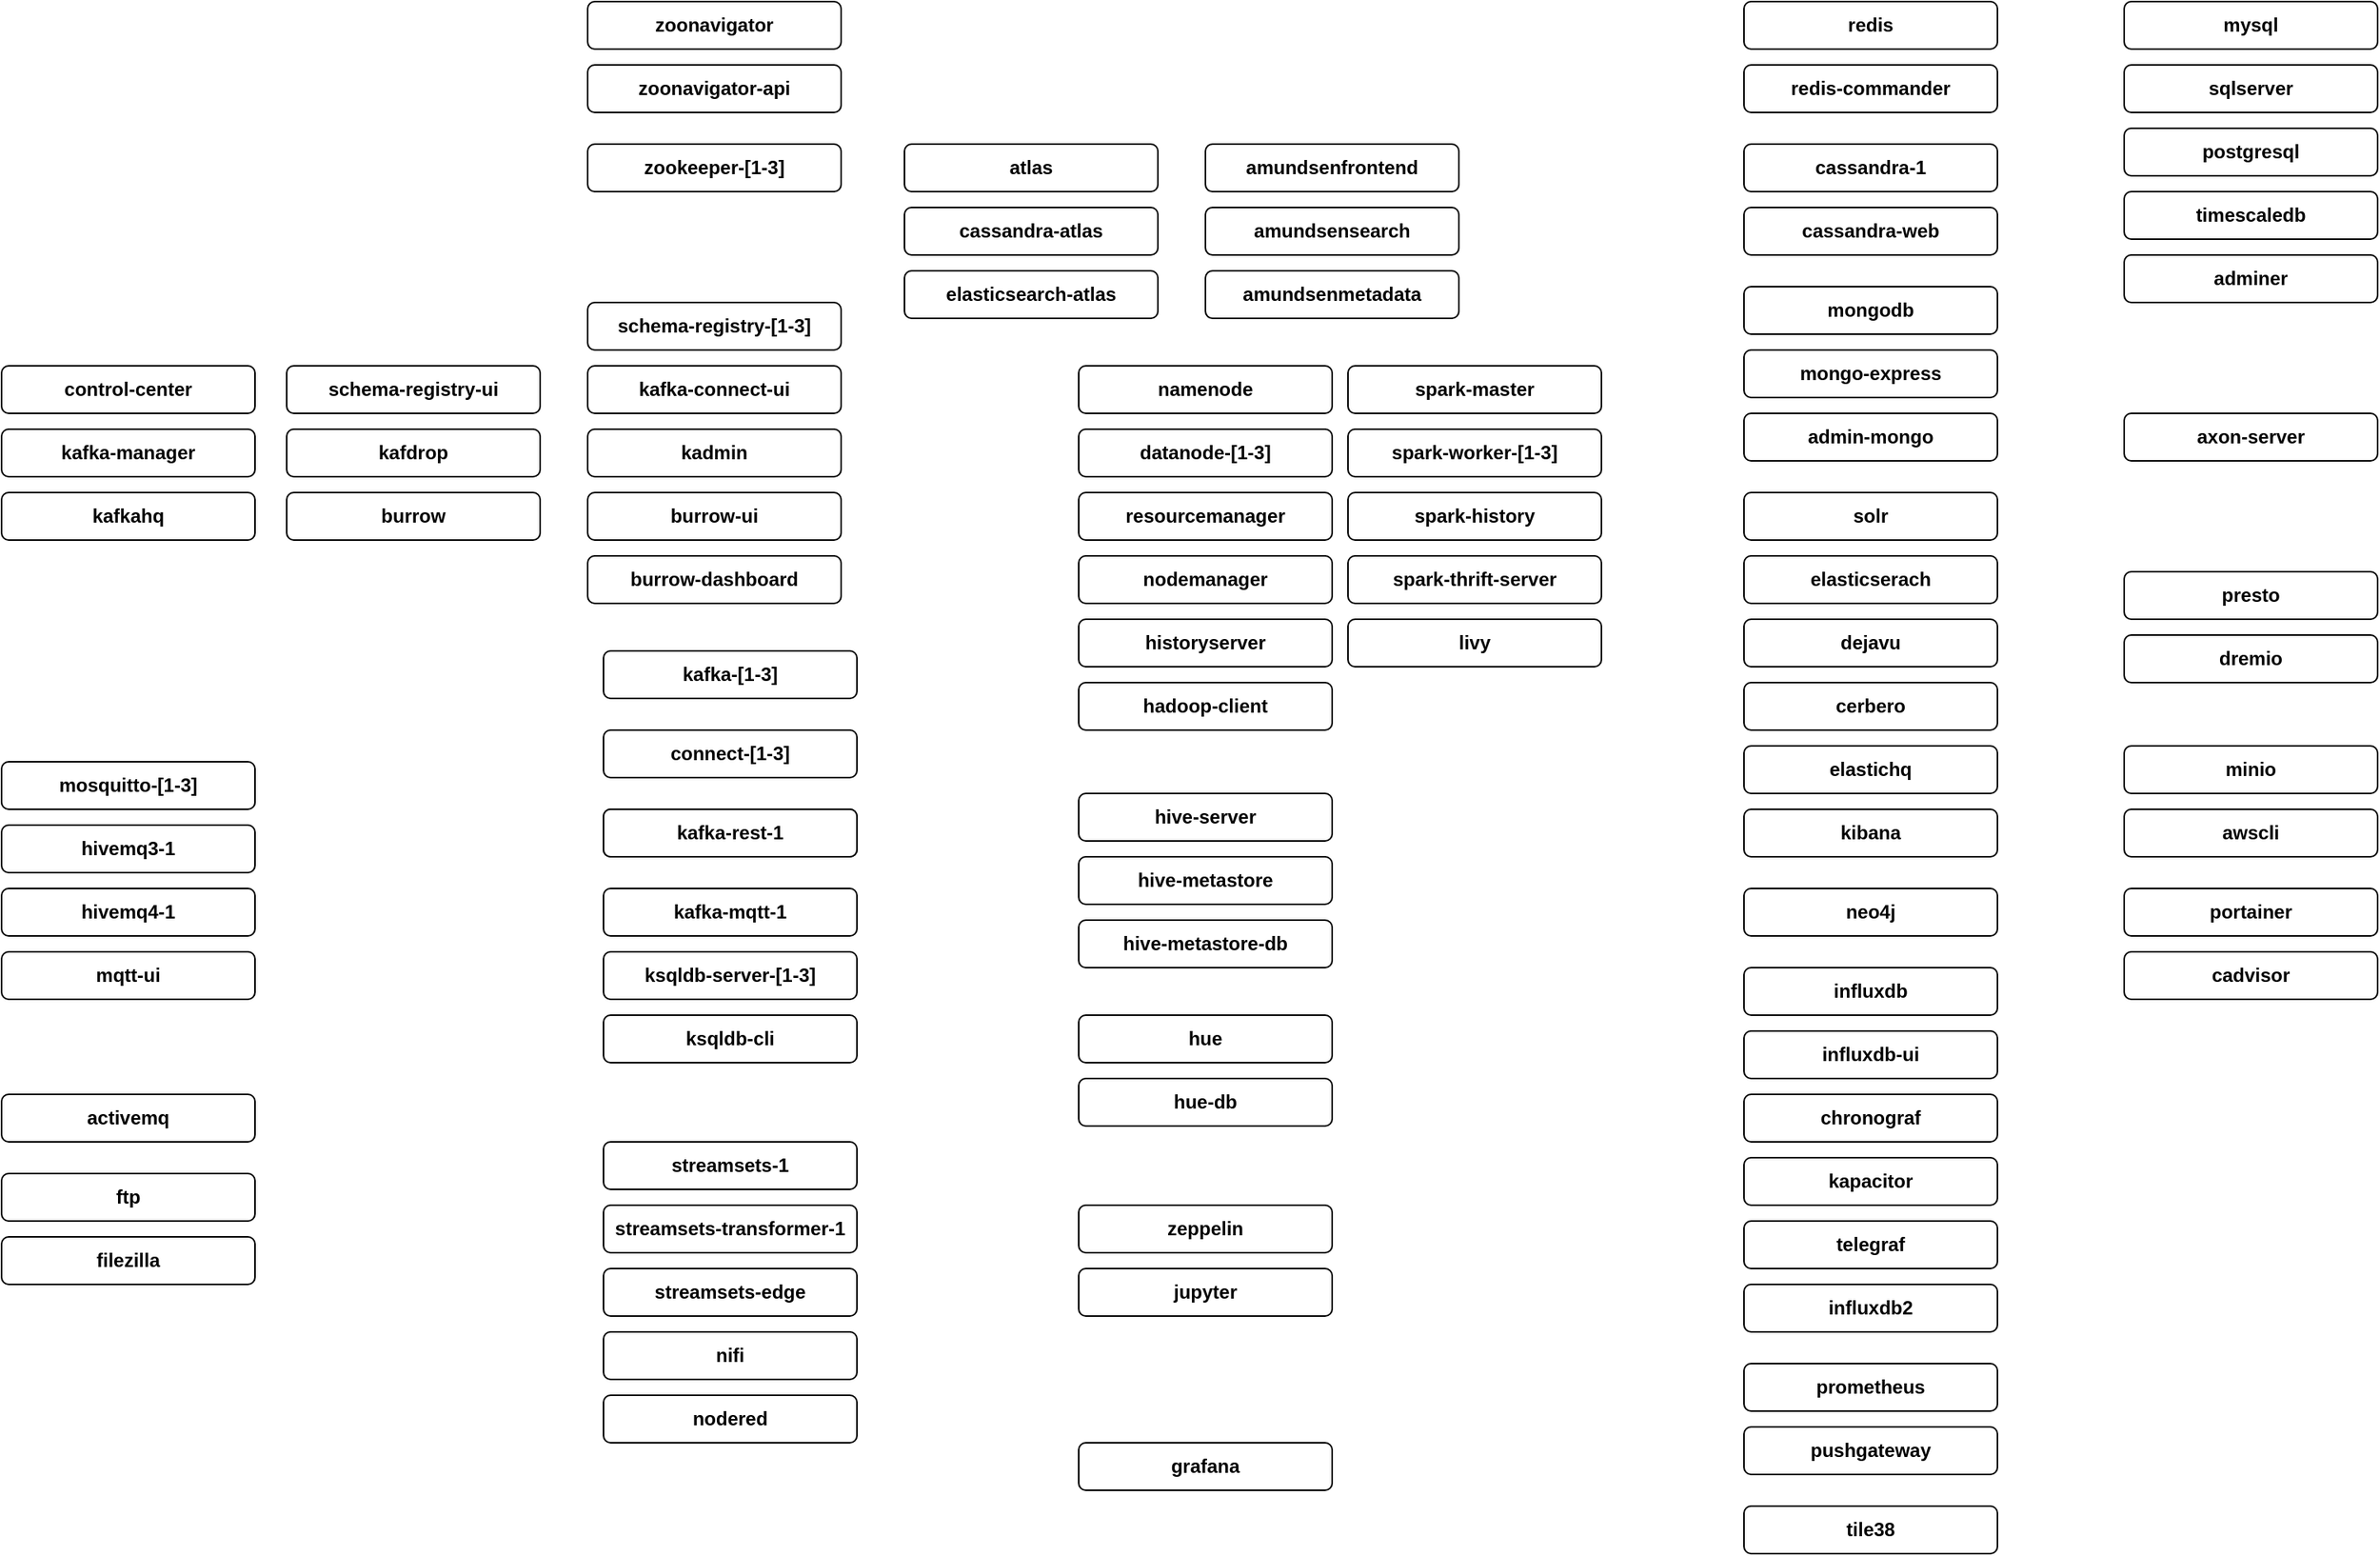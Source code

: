 <mxfile version="12.6.5" type="device" pages="2"><diagram id="VMnP0e2BGriQt2estQrS" name="Page-1"><mxGraphModel dx="1933" dy="2310" grid="1" gridSize="10" guides="1" tooltips="1" connect="1" arrows="1" fold="1" page="1" pageScale="1" pageWidth="827" pageHeight="1169" math="0" shadow="0"><root><mxCell id="0"/><mxCell id="1" parent="0"/><mxCell id="eRqvAZJEBBvxbPLApIU_-1" value="&lt;b&gt;zookeeper-[1-3]&lt;/b&gt;" style="rounded=1;whiteSpace=wrap;html=1;" parent="1" vertex="1"><mxGeometry x="170" y="-210" width="160" height="30" as="geometry"/></mxCell><mxCell id="eRqvAZJEBBvxbPLApIU_-2" value="&lt;b&gt;kafka-[1-3]&lt;/b&gt;" style="rounded=1;whiteSpace=wrap;html=1;" parent="1" vertex="1"><mxGeometry x="180" y="110" width="160" height="30" as="geometry"/></mxCell><mxCell id="eRqvAZJEBBvxbPLApIU_-3" value="&lt;b&gt;atlas&lt;/b&gt;" style="rounded=1;whiteSpace=wrap;html=1;" parent="1" vertex="1"><mxGeometry x="370" y="-210" width="160" height="30" as="geometry"/></mxCell><mxCell id="eRqvAZJEBBvxbPLApIU_-4" value="&lt;b&gt;zoonavigator-api&lt;/b&gt;" style="rounded=1;whiteSpace=wrap;html=1;" parent="1" vertex="1"><mxGeometry x="170" y="-260" width="160" height="30" as="geometry"/></mxCell><mxCell id="eRqvAZJEBBvxbPLApIU_-5" value="&lt;b&gt;zoonavigator&lt;/b&gt;" style="rounded=1;whiteSpace=wrap;html=1;" parent="1" vertex="1"><mxGeometry x="170" y="-300" width="160" height="30" as="geometry"/></mxCell><mxCell id="eRqvAZJEBBvxbPLApIU_-6" value="&lt;b&gt;connect-[1-3]&lt;/b&gt;" style="rounded=1;whiteSpace=wrap;html=1;" parent="1" vertex="1"><mxGeometry x="180" y="160" width="160" height="30" as="geometry"/></mxCell><mxCell id="eRqvAZJEBBvxbPLApIU_-7" value="&lt;b&gt;schema-registry-[1-3]&lt;/b&gt;" style="rounded=1;whiteSpace=wrap;html=1;" parent="1" vertex="1"><mxGeometry x="170" y="-110" width="160" height="30" as="geometry"/></mxCell><mxCell id="eRqvAZJEBBvxbPLApIU_-8" value="&lt;b&gt;ksqldb-server-[1-3]&lt;/b&gt;" style="rounded=1;whiteSpace=wrap;html=1;" parent="1" vertex="1"><mxGeometry x="180" y="300" width="160" height="30" as="geometry"/></mxCell><mxCell id="eRqvAZJEBBvxbPLApIU_-9" value="&lt;b&gt;ksqldb-cli&lt;/b&gt;" style="rounded=1;whiteSpace=wrap;html=1;" parent="1" vertex="1"><mxGeometry x="180" y="340" width="160" height="30" as="geometry"/></mxCell><mxCell id="eRqvAZJEBBvxbPLApIU_-10" value="&lt;b&gt;control-center&lt;/b&gt;" style="rounded=1;whiteSpace=wrap;html=1;" parent="1" vertex="1"><mxGeometry x="-200" y="-70" width="160" height="30" as="geometry"/></mxCell><mxCell id="eRqvAZJEBBvxbPLApIU_-11" value="&lt;b&gt;kafka-rest-1&lt;/b&gt;" style="rounded=1;whiteSpace=wrap;html=1;" parent="1" vertex="1"><mxGeometry x="180" y="210" width="160" height="30" as="geometry"/></mxCell><mxCell id="eRqvAZJEBBvxbPLApIU_-12" value="&lt;b&gt;kafka-rest-1&lt;/b&gt;" style="rounded=1;whiteSpace=wrap;html=1;" parent="1" vertex="1"><mxGeometry x="180" y="210" width="160" height="30" as="geometry"/></mxCell><mxCell id="eRqvAZJEBBvxbPLApIU_-13" value="&lt;b&gt;kafka-mqtt-1&lt;/b&gt;" style="rounded=1;whiteSpace=wrap;html=1;" parent="1" vertex="1"><mxGeometry x="180" y="260" width="160" height="30" as="geometry"/></mxCell><mxCell id="eRqvAZJEBBvxbPLApIU_-14" value="&lt;b&gt;schema-registry-ui&lt;/b&gt;" style="rounded=1;whiteSpace=wrap;html=1;" parent="1" vertex="1"><mxGeometry x="-20" y="-70" width="160" height="30" as="geometry"/></mxCell><mxCell id="eRqvAZJEBBvxbPLApIU_-15" value="&lt;b&gt;kafka-connect-ui&lt;/b&gt;" style="rounded=1;whiteSpace=wrap;html=1;" parent="1" vertex="1"><mxGeometry x="170" y="-70" width="160" height="30" as="geometry"/></mxCell><mxCell id="eRqvAZJEBBvxbPLApIU_-16" value="&lt;b&gt;kafka-manager&lt;/b&gt;" style="rounded=1;whiteSpace=wrap;html=1;" parent="1" vertex="1"><mxGeometry x="-200" y="-30" width="160" height="30" as="geometry"/></mxCell><mxCell id="eRqvAZJEBBvxbPLApIU_-17" value="&lt;b&gt;kafdrop&lt;/b&gt;" style="rounded=1;whiteSpace=wrap;html=1;" parent="1" vertex="1"><mxGeometry x="-20" y="-30" width="160" height="30" as="geometry"/></mxCell><mxCell id="eRqvAZJEBBvxbPLApIU_-18" value="&lt;b&gt;kadmin&lt;/b&gt;" style="rounded=1;whiteSpace=wrap;html=1;" parent="1" vertex="1"><mxGeometry x="170" y="-30" width="160" height="30" as="geometry"/></mxCell><mxCell id="eRqvAZJEBBvxbPLApIU_-19" value="&lt;b&gt;kafkahq&lt;/b&gt;" style="rounded=1;whiteSpace=wrap;html=1;" parent="1" vertex="1"><mxGeometry x="-200" y="10" width="160" height="30" as="geometry"/></mxCell><mxCell id="eRqvAZJEBBvxbPLApIU_-20" value="&lt;b&gt;burrow&lt;/b&gt;" style="rounded=1;whiteSpace=wrap;html=1;" parent="1" vertex="1"><mxGeometry x="-20" y="10" width="160" height="30" as="geometry"/></mxCell><mxCell id="eRqvAZJEBBvxbPLApIU_-21" value="&lt;b&gt;burrow-ui&lt;/b&gt;" style="rounded=1;whiteSpace=wrap;html=1;" parent="1" vertex="1"><mxGeometry x="170" y="10" width="160" height="30" as="geometry"/></mxCell><mxCell id="eRqvAZJEBBvxbPLApIU_-22" value="&lt;b&gt;burrow-dashboard&lt;/b&gt;" style="rounded=1;whiteSpace=wrap;html=1;" parent="1" vertex="1"><mxGeometry x="170" y="50" width="160" height="30" as="geometry"/></mxCell><mxCell id="eRqvAZJEBBvxbPLApIU_-23" value="&lt;b&gt;namenode&lt;/b&gt;" style="rounded=1;whiteSpace=wrap;html=1;" parent="1" vertex="1"><mxGeometry x="480" y="-70" width="160" height="30" as="geometry"/></mxCell><mxCell id="eRqvAZJEBBvxbPLApIU_-24" value="&lt;b&gt;datanode-[1-3]&lt;/b&gt;" style="rounded=1;whiteSpace=wrap;html=1;" parent="1" vertex="1"><mxGeometry x="480" y="-30" width="160" height="30" as="geometry"/></mxCell><mxCell id="eRqvAZJEBBvxbPLApIU_-25" value="&lt;b&gt;resourcemanager&lt;/b&gt;" style="rounded=1;whiteSpace=wrap;html=1;" parent="1" vertex="1"><mxGeometry x="480" y="10" width="160" height="30" as="geometry"/></mxCell><mxCell id="eRqvAZJEBBvxbPLApIU_-26" value="&lt;b&gt;nodemanager&lt;/b&gt;" style="rounded=1;whiteSpace=wrap;html=1;" parent="1" vertex="1"><mxGeometry x="480" y="50" width="160" height="30" as="geometry"/></mxCell><mxCell id="eRqvAZJEBBvxbPLApIU_-27" value="&lt;b&gt;historyserver&lt;/b&gt;&lt;span style=&quot;color: rgba(0 , 0 , 0 , 0) ; font-family: monospace ; font-size: 0px ; white-space: nowrap&quot;&gt;%3CmxGraphModel%3E%3Croot%3E%3CmxCell%20id%3D%220%22%2F%3E%3CmxCell%20id%3D%221%22%20parent%3D%220%22%2F%3E%3CmxCell%20id%3D%222%22%20value%3D%22%26lt%3Bb%26gt%3Bresourcemanager%26lt%3B%2Fb%26gt%3B%22%20style%3D%22rounded%3D1%3BwhiteSpace%3Dwrap%3Bhtml%3D1%3B%22%20vertex%3D%221%22%20parent%3D%221%22%3E%3CmxGeometry%20x%3D%22480%22%20y%3D%2210%22%20width%3D%22135%22%20height%3D%2230%22%20as%3D%22geometry%22%2F%3E%3C%2FmxCell%3E%3C%2Froot%3E%3C%2FmxGraphModel%3E&lt;/span&gt;&lt;span style=&quot;color: rgba(0 , 0 , 0 , 0) ; font-family: monospace ; font-size: 0px ; white-space: nowrap&quot;&gt;%3CmxGraphModel%3E%3Croot%3E%3CmxCell%20id%3D%220%22%2F%3E%3CmxCell%20id%3D%221%22%20parent%3D%220%22%2F%3E%3CmxCell%20id%3D%222%22%20value%3D%22%26lt%3Bb%26gt%3Bresourcemanager%26lt%3B%2Fb%26gt%3B%22%20style%3D%22rounded%3D1%3BwhiteSpace%3Dwrap%3Bhtml%3D1%3B%22%20vertex%3D%221%22%20parent%3D%221%22%3E%3CmxGeometry%20x%3D%22480%22%20y%3D%2210%22%20width%3D%22135%22%20height%3D%2230%22%20as%3D%22geometry%22%2F%3E%3C%2FmxCell%3E%3C%2Froot%3E%3C%2FmxGraphModel%3E&lt;/span&gt;" style="rounded=1;whiteSpace=wrap;html=1;" parent="1" vertex="1"><mxGeometry x="480" y="90" width="160" height="30" as="geometry"/></mxCell><mxCell id="eRqvAZJEBBvxbPLApIU_-28" value="&lt;b&gt;hadoop-client&lt;/b&gt;" style="rounded=1;whiteSpace=wrap;html=1;" parent="1" vertex="1"><mxGeometry x="480" y="130" width="160" height="30" as="geometry"/></mxCell><mxCell id="eRqvAZJEBBvxbPLApIU_-29" value="&lt;b&gt;spark-master&lt;/b&gt;" style="rounded=1;whiteSpace=wrap;html=1;" parent="1" vertex="1"><mxGeometry x="650" y="-70" width="160" height="30" as="geometry"/></mxCell><mxCell id="eRqvAZJEBBvxbPLApIU_-30" value="&lt;b&gt;spark-worker-[1-3]&lt;/b&gt;" style="rounded=1;whiteSpace=wrap;html=1;" parent="1" vertex="1"><mxGeometry x="650" y="-30" width="160" height="30" as="geometry"/></mxCell><mxCell id="eRqvAZJEBBvxbPLApIU_-31" value="&lt;b&gt;spark-history&lt;/b&gt;" style="rounded=1;whiteSpace=wrap;html=1;" parent="1" vertex="1"><mxGeometry x="650" y="10" width="160" height="30" as="geometry"/></mxCell><mxCell id="eRqvAZJEBBvxbPLApIU_-32" value="&lt;b&gt;spark-thrift-server&lt;/b&gt;" style="rounded=1;whiteSpace=wrap;html=1;" parent="1" vertex="1"><mxGeometry x="650" y="50" width="160" height="30" as="geometry"/></mxCell><mxCell id="eRqvAZJEBBvxbPLApIU_-33" value="&lt;b&gt;livy&lt;/b&gt;" style="rounded=1;whiteSpace=wrap;html=1;" parent="1" vertex="1"><mxGeometry x="650" y="90" width="160" height="30" as="geometry"/></mxCell><mxCell id="eRqvAZJEBBvxbPLApIU_-34" value="&lt;b&gt;hive-server&lt;/b&gt;" style="rounded=1;whiteSpace=wrap;html=1;" parent="1" vertex="1"><mxGeometry x="480" y="200" width="160" height="30" as="geometry"/></mxCell><mxCell id="eRqvAZJEBBvxbPLApIU_-35" value="&lt;b&gt;hive-metastore&lt;/b&gt;&lt;span style=&quot;color: rgba(0 , 0 , 0 , 0) ; font-family: monospace ; font-size: 0px ; white-space: nowrap&quot;&gt;%3CmxGraphModel%3E%3Croot%3E%3CmxCell%20id%3D%220%22%2F%3E%3CmxCell%20id%3D%221%22%20parent%3D%220%22%2F%3E%3CmxCell%20id%3D%222%22%20value%3D%22%26lt%3Bb%26gt%3Bhive-server%26lt%3B%2Fb%26gt%3B%22%20style%3D%22rounded%3D1%3BwhiteSpace%3Dwrap%3Bhtml%3D1%3B%22%20vertex%3D%221%22%20parent%3D%221%22%3E%3CmxGeometry%20x%3D%22480%22%20y%3D%22200%22%20width%3D%22135%22%20height%3D%2230%22%20as%3D%22geometry%22%2F%3E%3C%2FmxCell%3E%3C%2Froot%3E%3C%2FmxGraphModel%3E&lt;/span&gt;" style="rounded=1;whiteSpace=wrap;html=1;" parent="1" vertex="1"><mxGeometry x="480" y="240" width="160" height="30" as="geometry"/></mxCell><mxCell id="eRqvAZJEBBvxbPLApIU_-36" value="&lt;b&gt;hive-metastore-db&lt;/b&gt;&lt;span style=&quot;color: rgba(0 , 0 , 0 , 0) ; font-family: monospace ; font-size: 0px ; white-space: nowrap&quot;&gt;%3CmxGraphModel%3E%3Croot%3E%3CmxCell%20id%3D%220%22%2F%3E%3CmxCell%20id%3D%221%22%20parent%3D%220%22%2F%3E%3CmxCell%20id%3D%222%22%20value%3D%22%26lt%3Bb%26gt%3Bhive-server%26lt%3B%2Fb%26gt%3B%22%20style%3D%22rounded%3D1%3BwhiteSpace%3Dwrap%3Bhtml%3D1%3B%22%20vertex%3D%221%22%20parent%3D%221%22%3E%3CmxGeometry%20x%3D%22480%22%20y%3D%22200%22%20width%3D%22135%22%20height%3D%2230%22%20as%3D%22geometry%22%2F%3E%3C%2FmxCell%3E%3C%2Froot%3E%3C%2FmxGraphModel%3E-d&lt;/span&gt;" style="rounded=1;whiteSpace=wrap;html=1;" parent="1" vertex="1"><mxGeometry x="480" y="280" width="160" height="30" as="geometry"/></mxCell><mxCell id="eRqvAZJEBBvxbPLApIU_-37" value="&lt;b&gt;cassandra-atlas&lt;/b&gt;&lt;span style=&quot;color: rgba(0 , 0 , 0 , 0) ; font-family: monospace ; font-size: 0px ; white-space: nowrap&quot;&gt;%3CmxGraphModel%3E%3Croot%3E%3CmxCell%20id%3D%220%22%2F%3E%3CmxCell%20id%3D%221%22%20parent%3D%220%22%2F%3E%3CmxCell%20id%3D%222%22%20value%3D%22%26lt%3Bb%26gt%3Bamundsen-search%26lt%3B%2Fb%26gt%3B%22%20style%3D%22rounded%3D1%3BwhiteSpace%3Dwrap%3Bhtml%3D1%3B%22%20vertex%3D%221%22%20parent%3D%221%22%3E%3CmxGeometry%20x%3D%22370%22%20y%3D%22-210%22%20width%3D%22135%22%20height%3D%2230%22%20as%3D%22geometry%22%2F%3E%3C%2FmxCell%3E%3C%2Froot%3E%3C%2FmxGraphModel%3E&lt;/span&gt;" style="rounded=1;whiteSpace=wrap;html=1;" parent="1" vertex="1"><mxGeometry x="370" y="-170" width="160" height="30" as="geometry"/></mxCell><mxCell id="eRqvAZJEBBvxbPLApIU_-38" value="&lt;b&gt;elasticsearch-atlas&lt;/b&gt;" style="rounded=1;whiteSpace=wrap;html=1;" parent="1" vertex="1"><mxGeometry x="370" y="-130" width="160" height="30" as="geometry"/></mxCell><mxCell id="eRqvAZJEBBvxbPLApIU_-39" value="&lt;b&gt;amundsenfrontend&lt;/b&gt;" style="rounded=1;whiteSpace=wrap;html=1;" parent="1" vertex="1"><mxGeometry x="560" y="-210" width="160" height="30" as="geometry"/></mxCell><mxCell id="eRqvAZJEBBvxbPLApIU_-40" value="&lt;b&gt;amundsensearch&lt;/b&gt;" style="rounded=1;whiteSpace=wrap;html=1;" parent="1" vertex="1"><mxGeometry x="560" y="-170" width="160" height="30" as="geometry"/></mxCell><mxCell id="eRqvAZJEBBvxbPLApIU_-41" value="&lt;b&gt;amundsenmetadata&lt;/b&gt;" style="rounded=1;whiteSpace=wrap;html=1;" parent="1" vertex="1"><mxGeometry x="560" y="-130" width="160" height="30" as="geometry"/></mxCell><mxCell id="eRqvAZJEBBvxbPLApIU_-42" value="&lt;b&gt;hue&lt;/b&gt;" style="rounded=1;whiteSpace=wrap;html=1;" parent="1" vertex="1"><mxGeometry x="480" y="340" width="160" height="30" as="geometry"/></mxCell><mxCell id="eRqvAZJEBBvxbPLApIU_-43" value="&lt;b&gt;hue-db&lt;/b&gt;" style="rounded=1;whiteSpace=wrap;html=1;" parent="1" vertex="1"><mxGeometry x="480" y="380" width="160" height="30" as="geometry"/></mxCell><mxCell id="eRqvAZJEBBvxbPLApIU_-44" value="&lt;b&gt;streamsets-1&lt;/b&gt;&lt;span style=&quot;color: rgba(0 , 0 , 0 , 0) ; font-family: monospace ; font-size: 0px ; white-space: nowrap&quot;&gt;%3CmxGraphModel%3E%3Croot%3E%3CmxCell%20id%3D%220%22%2F%3E%3CmxCell%20id%3D%221%22%20parent%3D%220%22%2F%3E%3CmxCell%20id%3D%222%22%20value%3D%22%26lt%3Bb%26gt%3Bksqldb-cli%26lt%3B%2Fb%26gt%3B%22%20style%3D%22rounded%3D1%3BwhiteSpace%3Dwrap%3Bhtml%3D1%3B%22%20vertex%3D%221%22%20parent%3D%221%22%3E%3CmxGeometry%20x%3D%22180%22%20y%3D%22340%22%20width%3D%22135%22%20height%3D%2230%22%20as%3D%22geometry%22%2F%3E%3C%2FmxCell%3E%3C%2Froot%3E%3C%2FmxGraphModel%3E&lt;/span&gt;" style="rounded=1;whiteSpace=wrap;html=1;" parent="1" vertex="1"><mxGeometry x="180" y="420" width="160" height="30" as="geometry"/></mxCell><mxCell id="eRqvAZJEBBvxbPLApIU_-45" value="&lt;b&gt;streamsets-transformer-1&lt;/b&gt;&lt;span style=&quot;color: rgba(0 , 0 , 0 , 0) ; font-family: monospace ; font-size: 0px ; white-space: nowrap&quot;&gt;%3CmxGraphModel%3E%3Croot%3E%3CmxCell%20id%3D%220%22%2F%3E%3CmxCell%20id%3D%221%22%20parent%3D%220%22%2F%3E%3CmxCell%20id%3D%222%22%20value%3D%22%26lt%3Bb%26gt%3Bksqldb-cli%26lt%3B%2Fb%26gt%3B%22%20style%3D%22rounded%3D1%3BwhiteSpace%3Dwrap%3Bhtml%3D1%3B%22%20vertex%3D%221%22%20parent%3D%221%22%3E%3CmxGeometry%20x%3D%22180%22%20y%3D%22340%22%20width%3D%22135%22%20height%3D%2230%22%20as%3D%22geometry%22%2F%3E%3C%2FmxCell%3E%3C%2Froot%3E%3C%2FmxGraphModel%3E&lt;/span&gt;" style="rounded=1;whiteSpace=wrap;html=1;" parent="1" vertex="1"><mxGeometry x="180" y="460" width="160" height="30" as="geometry"/></mxCell><mxCell id="eRqvAZJEBBvxbPLApIU_-46" value="&lt;b&gt;streamsets-edge&lt;/b&gt;" style="rounded=1;whiteSpace=wrap;html=1;" parent="1" vertex="1"><mxGeometry x="180" y="500" width="160" height="30" as="geometry"/></mxCell><mxCell id="eRqvAZJEBBvxbPLApIU_-47" value="&lt;b&gt;nifi&lt;/b&gt;" style="rounded=1;whiteSpace=wrap;html=1;" parent="1" vertex="1"><mxGeometry x="180" y="540" width="160" height="30" as="geometry"/></mxCell><mxCell id="eRqvAZJEBBvxbPLApIU_-48" value="&lt;b&gt;nodered&lt;/b&gt;" style="rounded=1;whiteSpace=wrap;html=1;" parent="1" vertex="1"><mxGeometry x="180" y="580" width="160" height="30" as="geometry"/></mxCell><mxCell id="eRqvAZJEBBvxbPLApIU_-49" value="&lt;b&gt;zeppelin&lt;/b&gt;" style="rounded=1;whiteSpace=wrap;html=1;" parent="1" vertex="1"><mxGeometry x="480" y="460" width="160" height="30" as="geometry"/></mxCell><mxCell id="eRqvAZJEBBvxbPLApIU_-50" value="&lt;b&gt;jupyter&lt;/b&gt;" style="rounded=1;whiteSpace=wrap;html=1;" parent="1" vertex="1"><mxGeometry x="480" y="500" width="160" height="30" as="geometry"/></mxCell><mxCell id="eRqvAZJEBBvxbPLApIU_-51" value="&lt;b&gt;grafana&lt;/b&gt;" style="rounded=1;whiteSpace=wrap;html=1;" parent="1" vertex="1"><mxGeometry x="480" y="610" width="160" height="30" as="geometry"/></mxCell><mxCell id="eRqvAZJEBBvxbPLApIU_-52" value="&lt;b&gt;redis&lt;/b&gt;" style="rounded=1;whiteSpace=wrap;html=1;" parent="1" vertex="1"><mxGeometry x="900" y="-300" width="160" height="30" as="geometry"/></mxCell><mxCell id="eRqvAZJEBBvxbPLApIU_-53" value="&lt;b&gt;redis-commander&lt;/b&gt;" style="rounded=1;whiteSpace=wrap;html=1;" parent="1" vertex="1"><mxGeometry x="900" y="-260" width="160" height="30" as="geometry"/></mxCell><mxCell id="eRqvAZJEBBvxbPLApIU_-54" value="&lt;b&gt;cassandra-1&lt;/b&gt;" style="rounded=1;whiteSpace=wrap;html=1;" parent="1" vertex="1"><mxGeometry x="900" y="-210" width="160" height="30" as="geometry"/></mxCell><mxCell id="eRqvAZJEBBvxbPLApIU_-55" value="&lt;b&gt;cassandra-web&lt;/b&gt;" style="rounded=1;whiteSpace=wrap;html=1;" parent="1" vertex="1"><mxGeometry x="900" y="-170" width="160" height="30" as="geometry"/></mxCell><mxCell id="eRqvAZJEBBvxbPLApIU_-56" value="&lt;b&gt;mongodb&lt;/b&gt;" style="rounded=1;whiteSpace=wrap;html=1;" parent="1" vertex="1"><mxGeometry x="900" y="-120" width="160" height="30" as="geometry"/></mxCell><mxCell id="eRqvAZJEBBvxbPLApIU_-57" value="&lt;b&gt;mongo-express&lt;/b&gt;" style="rounded=1;whiteSpace=wrap;html=1;" parent="1" vertex="1"><mxGeometry x="900" y="-80" width="160" height="30" as="geometry"/></mxCell><mxCell id="eRqvAZJEBBvxbPLApIU_-58" value="&lt;b&gt;admin-mongo&lt;/b&gt;" style="rounded=1;whiteSpace=wrap;html=1;" parent="1" vertex="1"><mxGeometry x="900" y="-40" width="160" height="30" as="geometry"/></mxCell><mxCell id="eRqvAZJEBBvxbPLApIU_-59" value="&lt;b&gt;solr&lt;/b&gt;" style="rounded=1;whiteSpace=wrap;html=1;" parent="1" vertex="1"><mxGeometry x="900" y="10" width="160" height="30" as="geometry"/></mxCell><mxCell id="eRqvAZJEBBvxbPLApIU_-60" value="&lt;b&gt;elasticserach&lt;/b&gt;" style="rounded=1;whiteSpace=wrap;html=1;" parent="1" vertex="1"><mxGeometry x="900" y="50" width="160" height="30" as="geometry"/></mxCell><mxCell id="eRqvAZJEBBvxbPLApIU_-61" value="&lt;b&gt;dejavu&lt;/b&gt;&lt;span style=&quot;color: rgba(0 , 0 , 0 , 0) ; font-family: monospace ; font-size: 0px ; white-space: nowrap&quot;&gt;%3CmxGraphModel%3E%3Croot%3E%3CmxCell%20id%3D%220%22%2F%3E%3CmxCell%20id%3D%221%22%20parent%3D%220%22%2F%3E%3CmxCell%20id%3D%222%22%20value%3D%22%26lt%3Bb%26gt%3Belasticserach%26lt%3B%2Fb%26gt%3B%22%20style%3D%22rounded%3D1%3BwhiteSpace%3Dwrap%3Bhtml%3D1%3B%22%20vertex%3D%221%22%20parent%3D%221%22%3E%3CmxGeometry%20x%3D%22720%22%20y%3D%22690%22%20width%3D%22160%22%20height%3D%2230%22%20as%3D%22geometry%22%2F%3E%3C%2FmxCell%3E%3C%2Froot%3E%3C%2FmxGraphModel%3E&lt;/span&gt;" style="rounded=1;whiteSpace=wrap;html=1;" parent="1" vertex="1"><mxGeometry x="900" y="90" width="160" height="30" as="geometry"/></mxCell><mxCell id="eRqvAZJEBBvxbPLApIU_-62" value="&lt;b&gt;cerbero&lt;/b&gt;" style="rounded=1;whiteSpace=wrap;html=1;" parent="1" vertex="1"><mxGeometry x="900" y="130" width="160" height="30" as="geometry"/></mxCell><mxCell id="eRqvAZJEBBvxbPLApIU_-63" value="&lt;b&gt;elastichq&lt;/b&gt;" style="rounded=1;whiteSpace=wrap;html=1;" parent="1" vertex="1"><mxGeometry x="900" y="170" width="160" height="30" as="geometry"/></mxCell><mxCell id="eRqvAZJEBBvxbPLApIU_-64" value="&lt;b&gt;kibana&lt;/b&gt;" style="rounded=1;whiteSpace=wrap;html=1;" parent="1" vertex="1"><mxGeometry x="900" y="210" width="160" height="30" as="geometry"/></mxCell><mxCell id="eRqvAZJEBBvxbPLApIU_-65" value="&lt;b&gt;neo4j&lt;/b&gt;" style="rounded=1;whiteSpace=wrap;html=1;" parent="1" vertex="1"><mxGeometry x="900" y="260" width="160" height="30" as="geometry"/></mxCell><mxCell id="eRqvAZJEBBvxbPLApIU_-66" value="&lt;b&gt;influxdb&lt;/b&gt;&lt;span style=&quot;color: rgba(0 , 0 , 0 , 0) ; font-family: monospace ; font-size: 0px ; white-space: nowrap&quot;&gt;%3CmxGraphModel%3E%3Croot%3E%3CmxCell%20id%3D%220%22%2F%3E%3CmxCell%20id%3D%221%22%20parent%3D%220%22%2F%3E%3CmxCell%20id%3D%222%22%20value%3D%22%26lt%3Bb%26gt%3Bneo4j%26lt%3B%2Fb%26gt%3B%22%20style%3D%22rounded%3D1%3BwhiteSpace%3Dwrap%3Bhtml%3D1%3B%22%20vertex%3D%221%22%20parent%3D%221%22%3E%3CmxGeometry%20x%3D%22720%22%20y%3D%22900%22%20width%3D%22160%22%20height%3D%2230%22%20as%3D%22geometry%22%2F%3E%3C%2FmxCell%3E%3C%2Froot%3E%3C%2FmxGraphModel%3E&lt;/span&gt;" style="rounded=1;whiteSpace=wrap;html=1;" parent="1" vertex="1"><mxGeometry x="900" y="310" width="160" height="30" as="geometry"/></mxCell><mxCell id="eRqvAZJEBBvxbPLApIU_-67" value="&lt;b&gt;influxdb-ui&lt;/b&gt;&lt;span style=&quot;color: rgba(0 , 0 , 0 , 0) ; font-family: monospace ; font-size: 0px ; white-space: nowrap&quot;&gt;%3CmxGraphModel%3E%3Croot%3E%3CmxCell%20id%3D%220%22%2F%3E%3CmxCell%20id%3D%221%22%20parent%3D%220%22%2F%3E%3CmxCell%20id%3D%222%22%20value%3D%22%26lt%3Bb%26gt%3Bneo4j%26lt%3B%2Fb%26gt%3B%22%20style%3D%22rounded%3D1%3BwhiteSpace%3Dwrap%3Bhtml%3D1%3B%22%20vertex%3D%221%22%20parent%3D%221%22%3E%3CmxGeometry%20x%3D%22720%22%20y%3D%22900%22%20width%3D%22160%22%20height%3D%2230%22%20as%3D%22geometry%22%2F%3E%3C%2FmxCell%3E%3C%2Froot%3E%3C%2FmxGraphModel%3E-ui-&lt;/span&gt;" style="rounded=1;whiteSpace=wrap;html=1;" parent="1" vertex="1"><mxGeometry x="900" y="350" width="160" height="30" as="geometry"/></mxCell><mxCell id="eRqvAZJEBBvxbPLApIU_-68" value="&lt;b&gt;chronograf&lt;/b&gt;" style="rounded=1;whiteSpace=wrap;html=1;" parent="1" vertex="1"><mxGeometry x="900" y="390" width="160" height="30" as="geometry"/></mxCell><mxCell id="eRqvAZJEBBvxbPLApIU_-69" value="&lt;b&gt;kapacitor&lt;/b&gt;" style="rounded=1;whiteSpace=wrap;html=1;" parent="1" vertex="1"><mxGeometry x="900" y="430" width="160" height="30" as="geometry"/></mxCell><mxCell id="eRqvAZJEBBvxbPLApIU_-70" value="&lt;b&gt;telegraf&lt;/b&gt;" style="rounded=1;whiteSpace=wrap;html=1;" parent="1" vertex="1"><mxGeometry x="900" y="470" width="160" height="30" as="geometry"/></mxCell><mxCell id="eRqvAZJEBBvxbPLApIU_-71" value="&lt;b&gt;influxdb2&lt;/b&gt;" style="rounded=1;whiteSpace=wrap;html=1;" parent="1" vertex="1"><mxGeometry x="900" y="510" width="160" height="30" as="geometry"/></mxCell><mxCell id="eRqvAZJEBBvxbPLApIU_-72" value="&lt;b&gt;prometheus&lt;/b&gt;" style="rounded=1;whiteSpace=wrap;html=1;" parent="1" vertex="1"><mxGeometry x="900" y="560" width="160" height="30" as="geometry"/></mxCell><mxCell id="eRqvAZJEBBvxbPLApIU_-73" value="&lt;b&gt;pushgateway&lt;/b&gt;" style="rounded=1;whiteSpace=wrap;html=1;" parent="1" vertex="1"><mxGeometry x="900" y="600" width="160" height="30" as="geometry"/></mxCell><mxCell id="eRqvAZJEBBvxbPLApIU_-74" value="&lt;b&gt;tile38&lt;/b&gt;" style="rounded=1;whiteSpace=wrap;html=1;" parent="1" vertex="1"><mxGeometry x="900" y="650" width="160" height="30" as="geometry"/></mxCell><mxCell id="eRqvAZJEBBvxbPLApIU_-75" value="&lt;b&gt;mysql&lt;/b&gt;" style="rounded=1;whiteSpace=wrap;html=1;" parent="1" vertex="1"><mxGeometry x="1140" y="-300" width="160" height="30" as="geometry"/></mxCell><mxCell id="eRqvAZJEBBvxbPLApIU_-76" value="&lt;b&gt;sqlserver&lt;/b&gt;" style="rounded=1;whiteSpace=wrap;html=1;" parent="1" vertex="1"><mxGeometry x="1140" y="-260" width="160" height="30" as="geometry"/></mxCell><mxCell id="eRqvAZJEBBvxbPLApIU_-77" value="&lt;b&gt;postgresql&lt;/b&gt;" style="rounded=1;whiteSpace=wrap;html=1;" parent="1" vertex="1"><mxGeometry x="1140" y="-220" width="160" height="30" as="geometry"/></mxCell><mxCell id="eRqvAZJEBBvxbPLApIU_-78" value="&lt;b&gt;timescaledb&lt;/b&gt;" style="rounded=1;whiteSpace=wrap;html=1;" parent="1" vertex="1"><mxGeometry x="1140" y="-180" width="160" height="30" as="geometry"/></mxCell><mxCell id="eRqvAZJEBBvxbPLApIU_-79" value="&lt;b&gt;adminer&lt;/b&gt;" style="rounded=1;whiteSpace=wrap;html=1;" parent="1" vertex="1"><mxGeometry x="1140" y="-140" width="160" height="30" as="geometry"/></mxCell><mxCell id="eRqvAZJEBBvxbPLApIU_-80" value="&lt;b&gt;axon-server&lt;/b&gt;" style="rounded=1;whiteSpace=wrap;html=1;" parent="1" vertex="1"><mxGeometry x="1140" y="-40" width="160" height="30" as="geometry"/></mxCell><mxCell id="eRqvAZJEBBvxbPLApIU_-82" value="&lt;b&gt;mosquitto-[1-3]&lt;/b&gt;" style="rounded=1;whiteSpace=wrap;html=1;" parent="1" vertex="1"><mxGeometry x="-200" y="180" width="160" height="30" as="geometry"/></mxCell><mxCell id="eRqvAZJEBBvxbPLApIU_-83" value="&lt;b&gt;hivemq3-1&lt;/b&gt;" style="rounded=1;whiteSpace=wrap;html=1;" parent="1" vertex="1"><mxGeometry x="-200" y="220" width="160" height="30" as="geometry"/></mxCell><mxCell id="eRqvAZJEBBvxbPLApIU_-84" value="&lt;b&gt;hivemq4-1&lt;/b&gt;" style="rounded=1;whiteSpace=wrap;html=1;" parent="1" vertex="1"><mxGeometry x="-200" y="260" width="160" height="30" as="geometry"/></mxCell><mxCell id="eRqvAZJEBBvxbPLApIU_-85" value="&lt;b&gt;mqtt-ui&lt;/b&gt;" style="rounded=1;whiteSpace=wrap;html=1;" parent="1" vertex="1"><mxGeometry x="-200" y="300" width="160" height="30" as="geometry"/></mxCell><mxCell id="eRqvAZJEBBvxbPLApIU_-86" value="&lt;b&gt;activemq&lt;/b&gt;" style="rounded=1;whiteSpace=wrap;html=1;" parent="1" vertex="1"><mxGeometry x="-200" y="390" width="160" height="30" as="geometry"/></mxCell><mxCell id="eRqvAZJEBBvxbPLApIU_-87" value="&lt;b&gt;ftp&lt;/b&gt;" style="rounded=1;whiteSpace=wrap;html=1;" parent="1" vertex="1"><mxGeometry x="-200" y="440" width="160" height="30" as="geometry"/></mxCell><mxCell id="eRqvAZJEBBvxbPLApIU_-88" value="&lt;b&gt;filezilla&lt;/b&gt;" style="rounded=1;whiteSpace=wrap;html=1;" parent="1" vertex="1"><mxGeometry x="-200" y="480" width="160" height="30" as="geometry"/></mxCell><mxCell id="eRqvAZJEBBvxbPLApIU_-89" value="&lt;b&gt;minio&lt;/b&gt;" style="rounded=1;whiteSpace=wrap;html=1;" parent="1" vertex="1"><mxGeometry x="1140" y="170" width="160" height="30" as="geometry"/></mxCell><mxCell id="eRqvAZJEBBvxbPLApIU_-90" value="&lt;b&gt;awscli&lt;/b&gt;" style="rounded=1;whiteSpace=wrap;html=1;" parent="1" vertex="1"><mxGeometry x="1140" y="210" width="160" height="30" as="geometry"/></mxCell><mxCell id="eRqvAZJEBBvxbPLApIU_-91" value="&lt;b&gt;portainer&lt;/b&gt;" style="rounded=1;whiteSpace=wrap;html=1;" parent="1" vertex="1"><mxGeometry x="1140" y="260" width="160" height="30" as="geometry"/></mxCell><mxCell id="eRqvAZJEBBvxbPLApIU_-92" value="&lt;b&gt;cadvisor&lt;/b&gt;" style="rounded=1;whiteSpace=wrap;html=1;" parent="1" vertex="1"><mxGeometry x="1140" y="300" width="160" height="30" as="geometry"/></mxCell><mxCell id="uJz0Le45ydrZoqAj91-w-2" value="&lt;b&gt;presto&lt;/b&gt;" style="rounded=1;whiteSpace=wrap;html=1;" vertex="1" parent="1"><mxGeometry x="1140" y="60" width="160" height="30" as="geometry"/></mxCell><mxCell id="uJz0Le45ydrZoqAj91-w-3" value="&lt;b&gt;dremio&lt;/b&gt;" style="rounded=1;whiteSpace=wrap;html=1;" vertex="1" parent="1"><mxGeometry x="1140" y="100" width="160" height="30" as="geometry"/></mxCell></root></mxGraphModel></diagram><diagram id="HMCFRp-6oSrEt8SFOTWf" name="badges"><mxGraphModel dx="1106" dy="868" grid="1" gridSize="10" guides="1" tooltips="1" connect="1" arrows="1" fold="1" page="1" pageScale="1" pageWidth="827" pageHeight="1169" math="0" shadow="0"><root><mxCell id="3RSdGhZLzvzM3jCUpRib-0"/><mxCell id="3RSdGhZLzvzM3jCUpRib-1" parent="3RSdGhZLzvzM3jCUpRib-0"/><mxCell id="3RSdGhZLzvzM3jCUpRib-2" value="x86-64" style="rounded=1;whiteSpace=wrap;html=1;fillColor=#0066CC;strokeColor=none;fontColor=#FFFFFF;fontStyle=1" vertex="1" parent="3RSdGhZLzvzM3jCUpRib-1"><mxGeometry x="170" y="150" width="50" height="20" as="geometry"/></mxCell><mxCell id="3RSdGhZLzvzM3jCUpRib-3" value="ARM" style="rounded=1;whiteSpace=wrap;html=1;fillColor=#0066CC;strokeColor=none;fontColor=#FFFFFF;fontStyle=1" vertex="1" parent="3RSdGhZLzvzM3jCUpRib-1"><mxGeometry x="240" y="150" width="50" height="20" as="geometry"/></mxCell></root></mxGraphModel></diagram></mxfile>